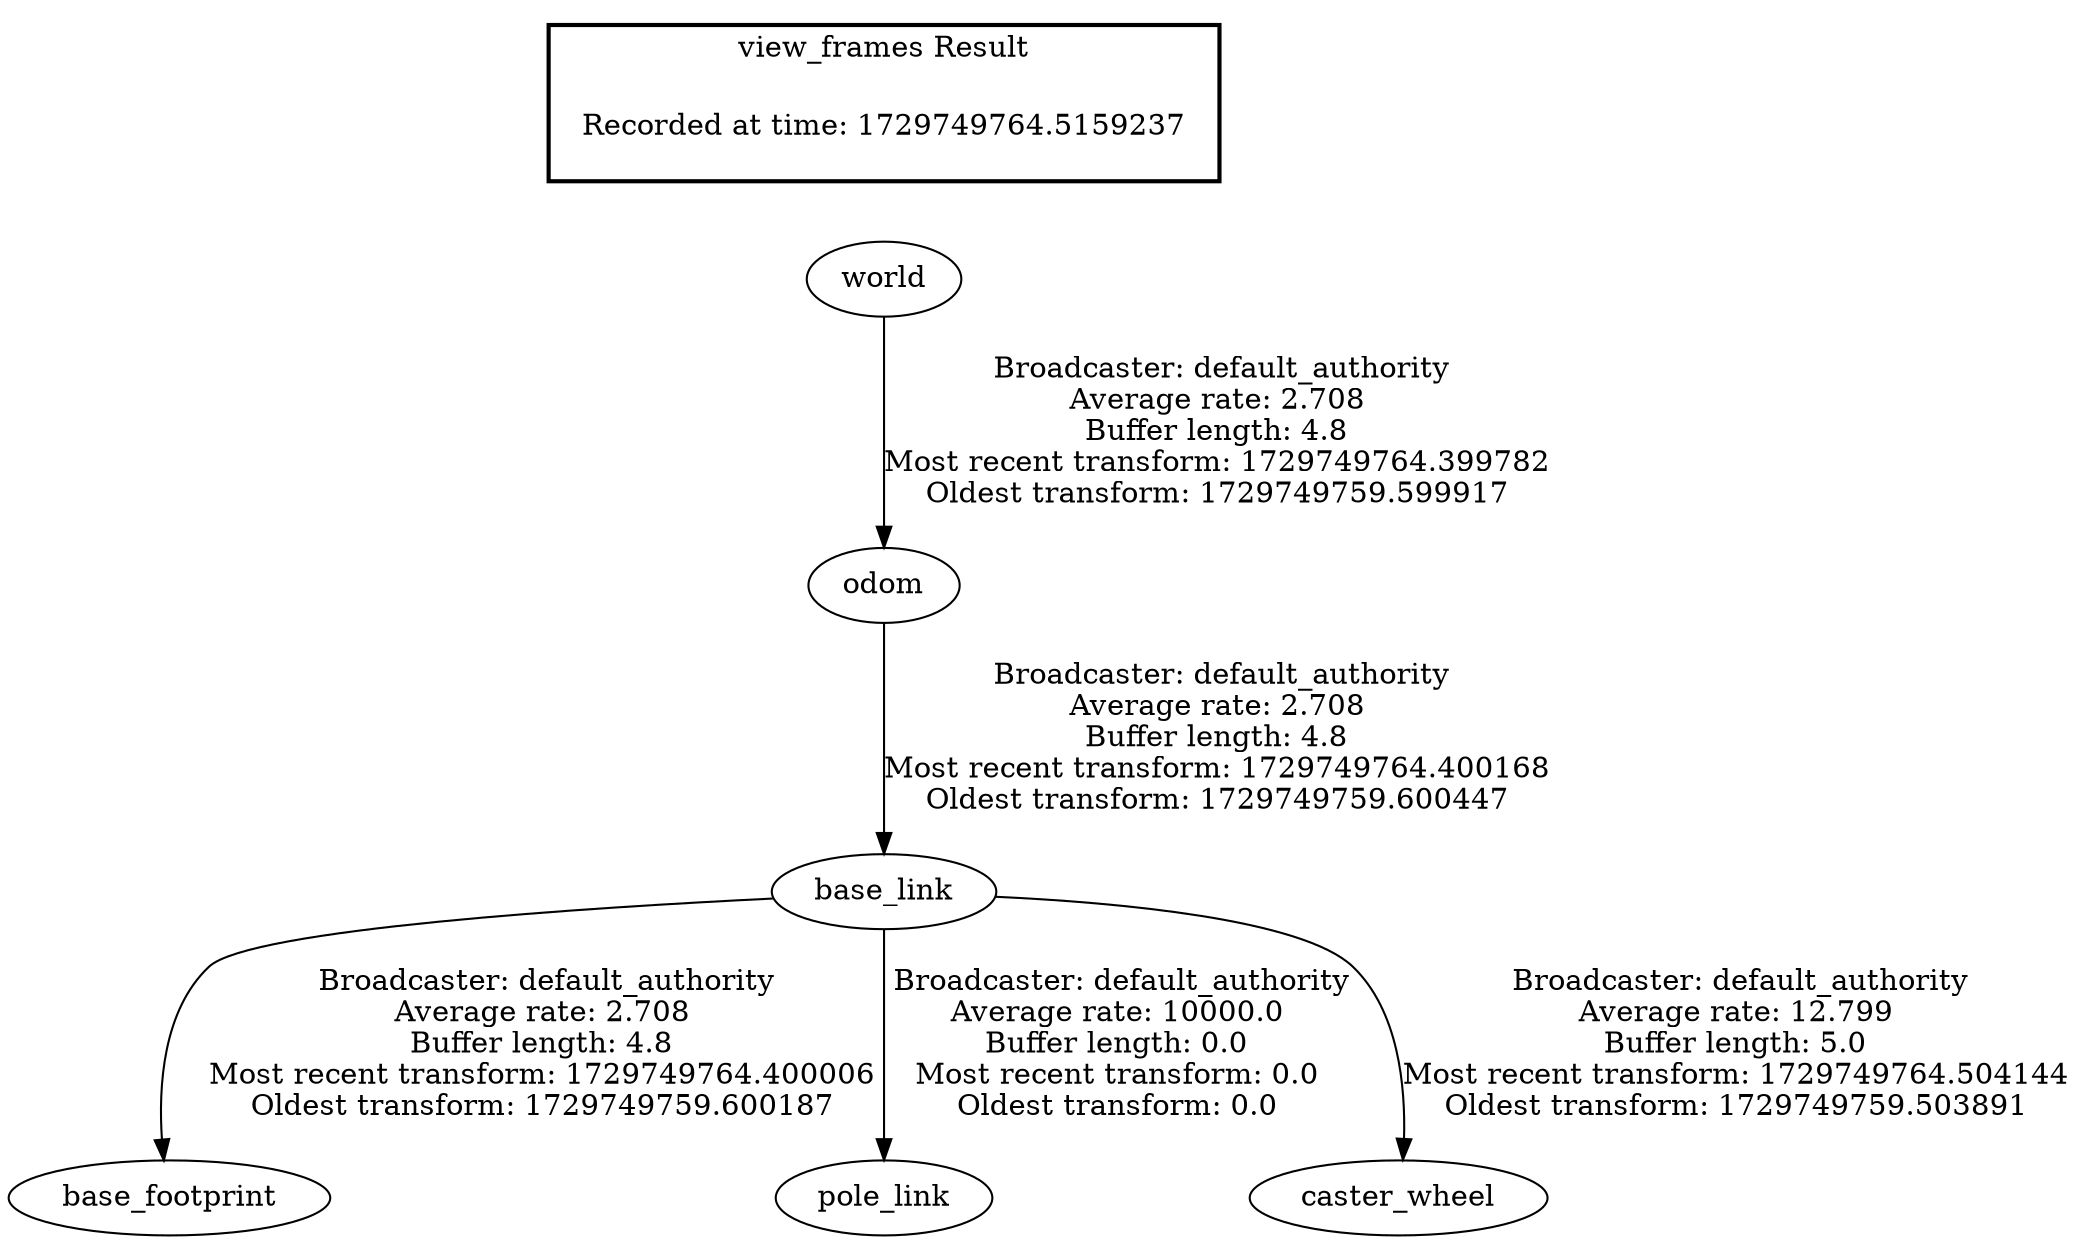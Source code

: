 digraph G {
"odom" -> "base_link"[label=" Broadcaster: default_authority\nAverage rate: 2.708\nBuffer length: 4.8\nMost recent transform: 1729749764.400168\nOldest transform: 1729749759.600447\n"];
"base_link" -> "base_footprint"[label=" Broadcaster: default_authority\nAverage rate: 2.708\nBuffer length: 4.8\nMost recent transform: 1729749764.400006\nOldest transform: 1729749759.600187\n"];
"base_link" -> "pole_link"[label=" Broadcaster: default_authority\nAverage rate: 10000.0\nBuffer length: 0.0\nMost recent transform: 0.0\nOldest transform: 0.0\n"];
"base_link" -> "caster_wheel"[label=" Broadcaster: default_authority\nAverage rate: 12.799\nBuffer length: 5.0\nMost recent transform: 1729749764.504144\nOldest transform: 1729749759.503891\n"];
"world" -> "odom"[label=" Broadcaster: default_authority\nAverage rate: 2.708\nBuffer length: 4.8\nMost recent transform: 1729749764.399782\nOldest transform: 1729749759.599917\n"];
edge [style=invis];
 subgraph cluster_legend { style=bold; color=black; label ="view_frames Result";
"Recorded at time: 1729749764.5159237"[ shape=plaintext ] ;
}->"world";
}